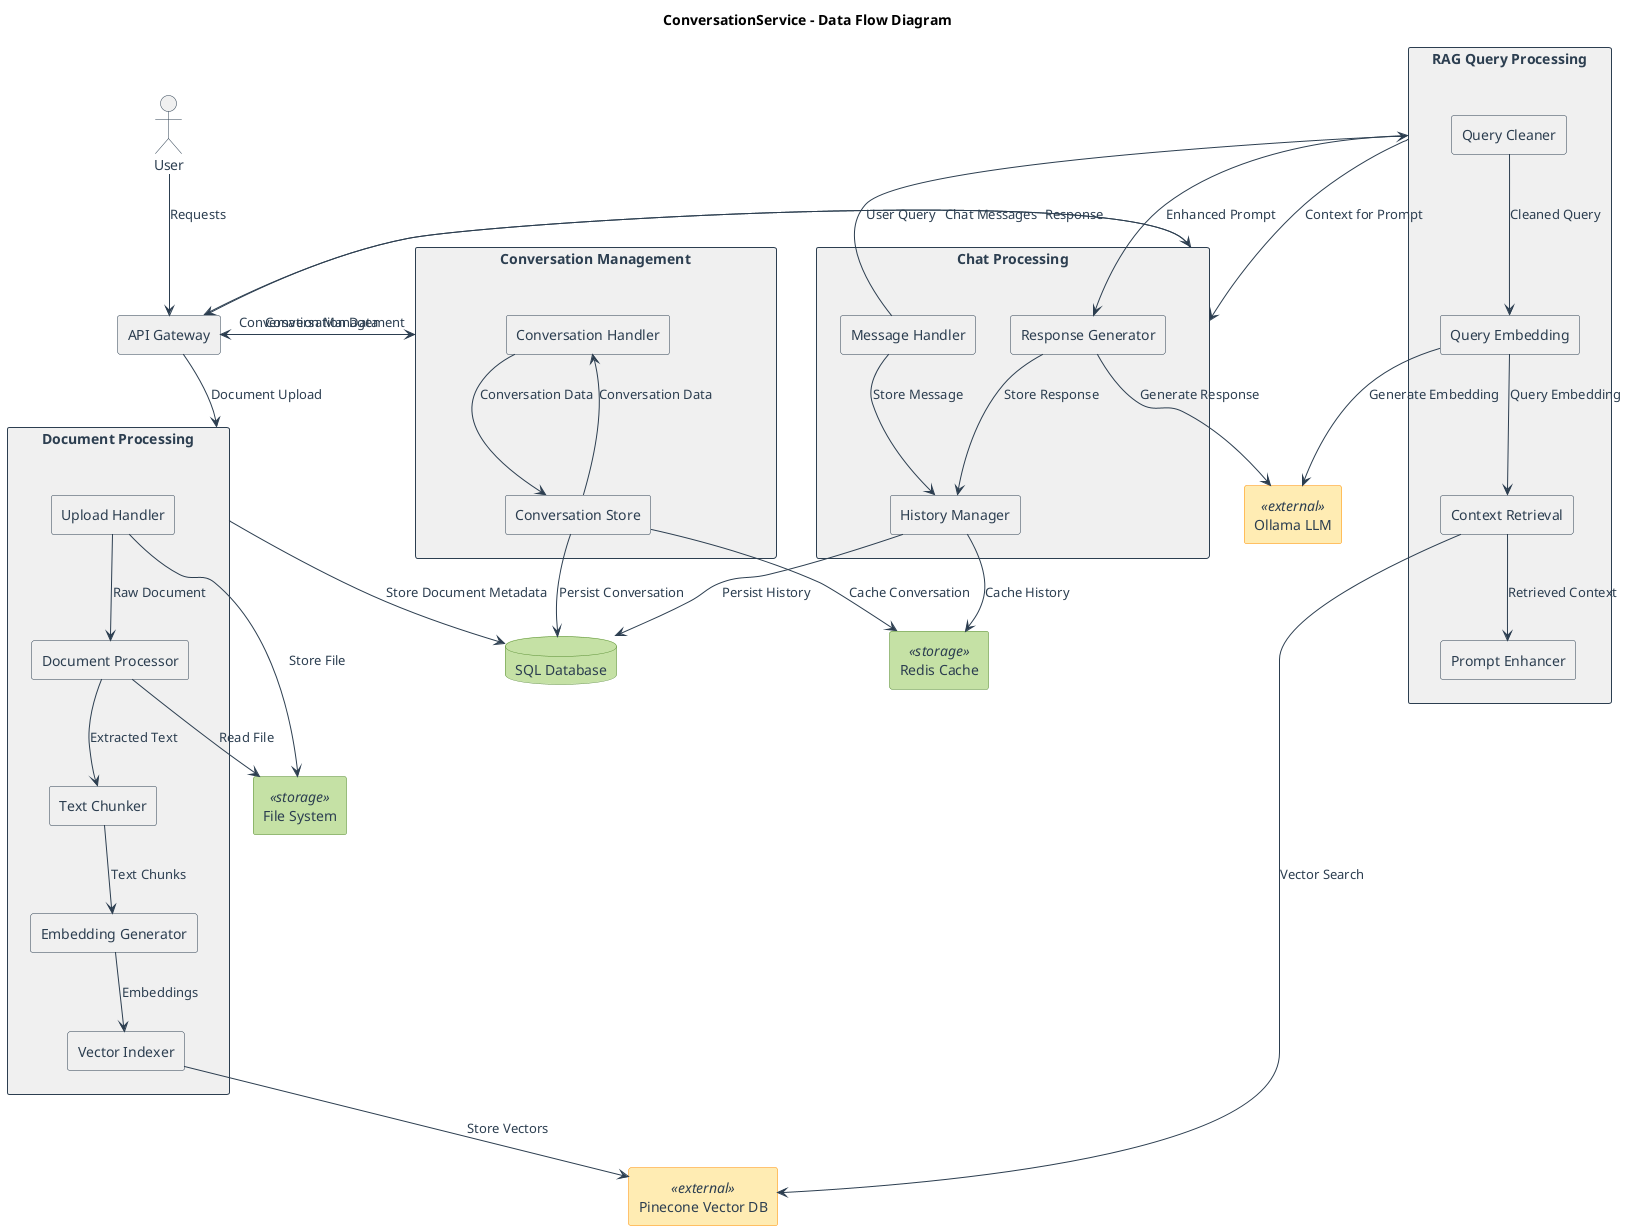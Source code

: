 @startuml ConversationService Data Flow Diagram

' Styling
skinparam rectangle {
  BackgroundColor #f0f0f0
  BorderColor #2c3e50
  FontColor #2c3e50
}
skinparam database {
  BackgroundColor #c5e1a5
  BorderColor #558b2f
  FontColor #2c3e50
}
skinparam arrow {
  Color #2c3e50
  FontColor #2c3e50
}
skinparam cloud {
  BackgroundColor #bbdefb
  BorderColor #1976d2
  FontColor #2c3e50
}
skinparam actor {
  BackgroundColor #f0f0f0
  BorderColor #2c3e50
  FontColor #2c3e50
}
skinparam rectangle<<external>> {
  BackgroundColor #ffecb3
  BorderColor #ff8f00
  FontColor #2c3e50
}
skinparam rectangle<<storage>> {
  BackgroundColor #c5e1a5
  BorderColor #558b2f
  FontColor #2c3e50
}

title "ConversationService - Data Flow Diagram"

' External entities
actor User
rectangle "API Gateway" as Gateway
rectangle "Ollama LLM" as LLM <<external>>
rectangle "Pinecone Vector DB" as VectorDB <<external>>

' Data stores
database "SQL Database" as SqlDb
rectangle "Redis Cache" as Cache <<storage>>
rectangle "File System" as FileSystem <<storage>>

' Processes
rectangle "Document Processing" as DocProcess {
  rectangle "Upload Handler" as UploadHandler
  rectangle "Document Processor" as Processor
  rectangle "Text Chunker" as Chunker
  rectangle "Embedding Generator" as EmbeddingGen
  rectangle "Vector Indexer" as Indexer
  
  UploadHandler --> Processor : Raw Document
  Processor --> Chunker : Extracted Text
  Chunker --> EmbeddingGen : Text Chunks
  EmbeddingGen --> Indexer : Embeddings
}

rectangle "RAG Query Processing" as RagProcess {
  rectangle "Query Cleaner" as QueryCleaner
  rectangle "Query Embedding" as QueryEmbed
  rectangle "Context Retrieval" as ContextRetrieval
  rectangle "Prompt Enhancer" as PromptEnhancer
  
  QueryCleaner --> QueryEmbed : Cleaned Query
  QueryEmbed --> ContextRetrieval : Query Embedding
  ContextRetrieval --> PromptEnhancer : Retrieved Context
}

rectangle "Chat Processing" as ChatProcess {
  rectangle "Message Handler" as MessageHandler
  rectangle "Response Generator" as ResponseGen
  rectangle "History Manager" as HistoryManager
  
  MessageHandler --> HistoryManager : Store Message
  MessageHandler --> RagProcess : User Query
  RagProcess --> ResponseGen : Enhanced Prompt
  ResponseGen --> HistoryManager : Store Response
}

rectangle "Conversation Management" as ConvProcess {
  rectangle "Conversation Handler" as ConvHandler
  rectangle "Conversation Store" as ConvStore
  
  ConvHandler --> ConvStore : Conversation Data
  ConvStore --> ConvHandler : Conversation Data
}

' Data flows
User --> Gateway : Requests
Gateway --> ChatProcess : Chat Messages
Gateway --> DocProcess : Document Upload
Gateway --> ConvProcess : Conversation Management

' Document Processing Flow
UploadHandler --> FileSystem : Store File
Processor --> FileSystem : Read File
Indexer --> VectorDB : Store Vectors
DocProcess --> SqlDb : Store Document Metadata

' RAG Query Flow
QueryEmbed --> LLM : Generate Embedding
ContextRetrieval --> VectorDB : Vector Search
RagProcess --> ChatProcess : Context for Prompt

' Chat Processing Flow
ResponseGen --> LLM : Generate Response
HistoryManager --> Cache : Cache History
HistoryManager --> SqlDb : Persist History
ChatProcess --> Gateway : Response

' Conversation Management Flow
ConvStore --> Cache : Cache Conversation
ConvStore --> SqlDb : Persist Conversation
ConvProcess --> Gateway : Conversation Data

@enduml 